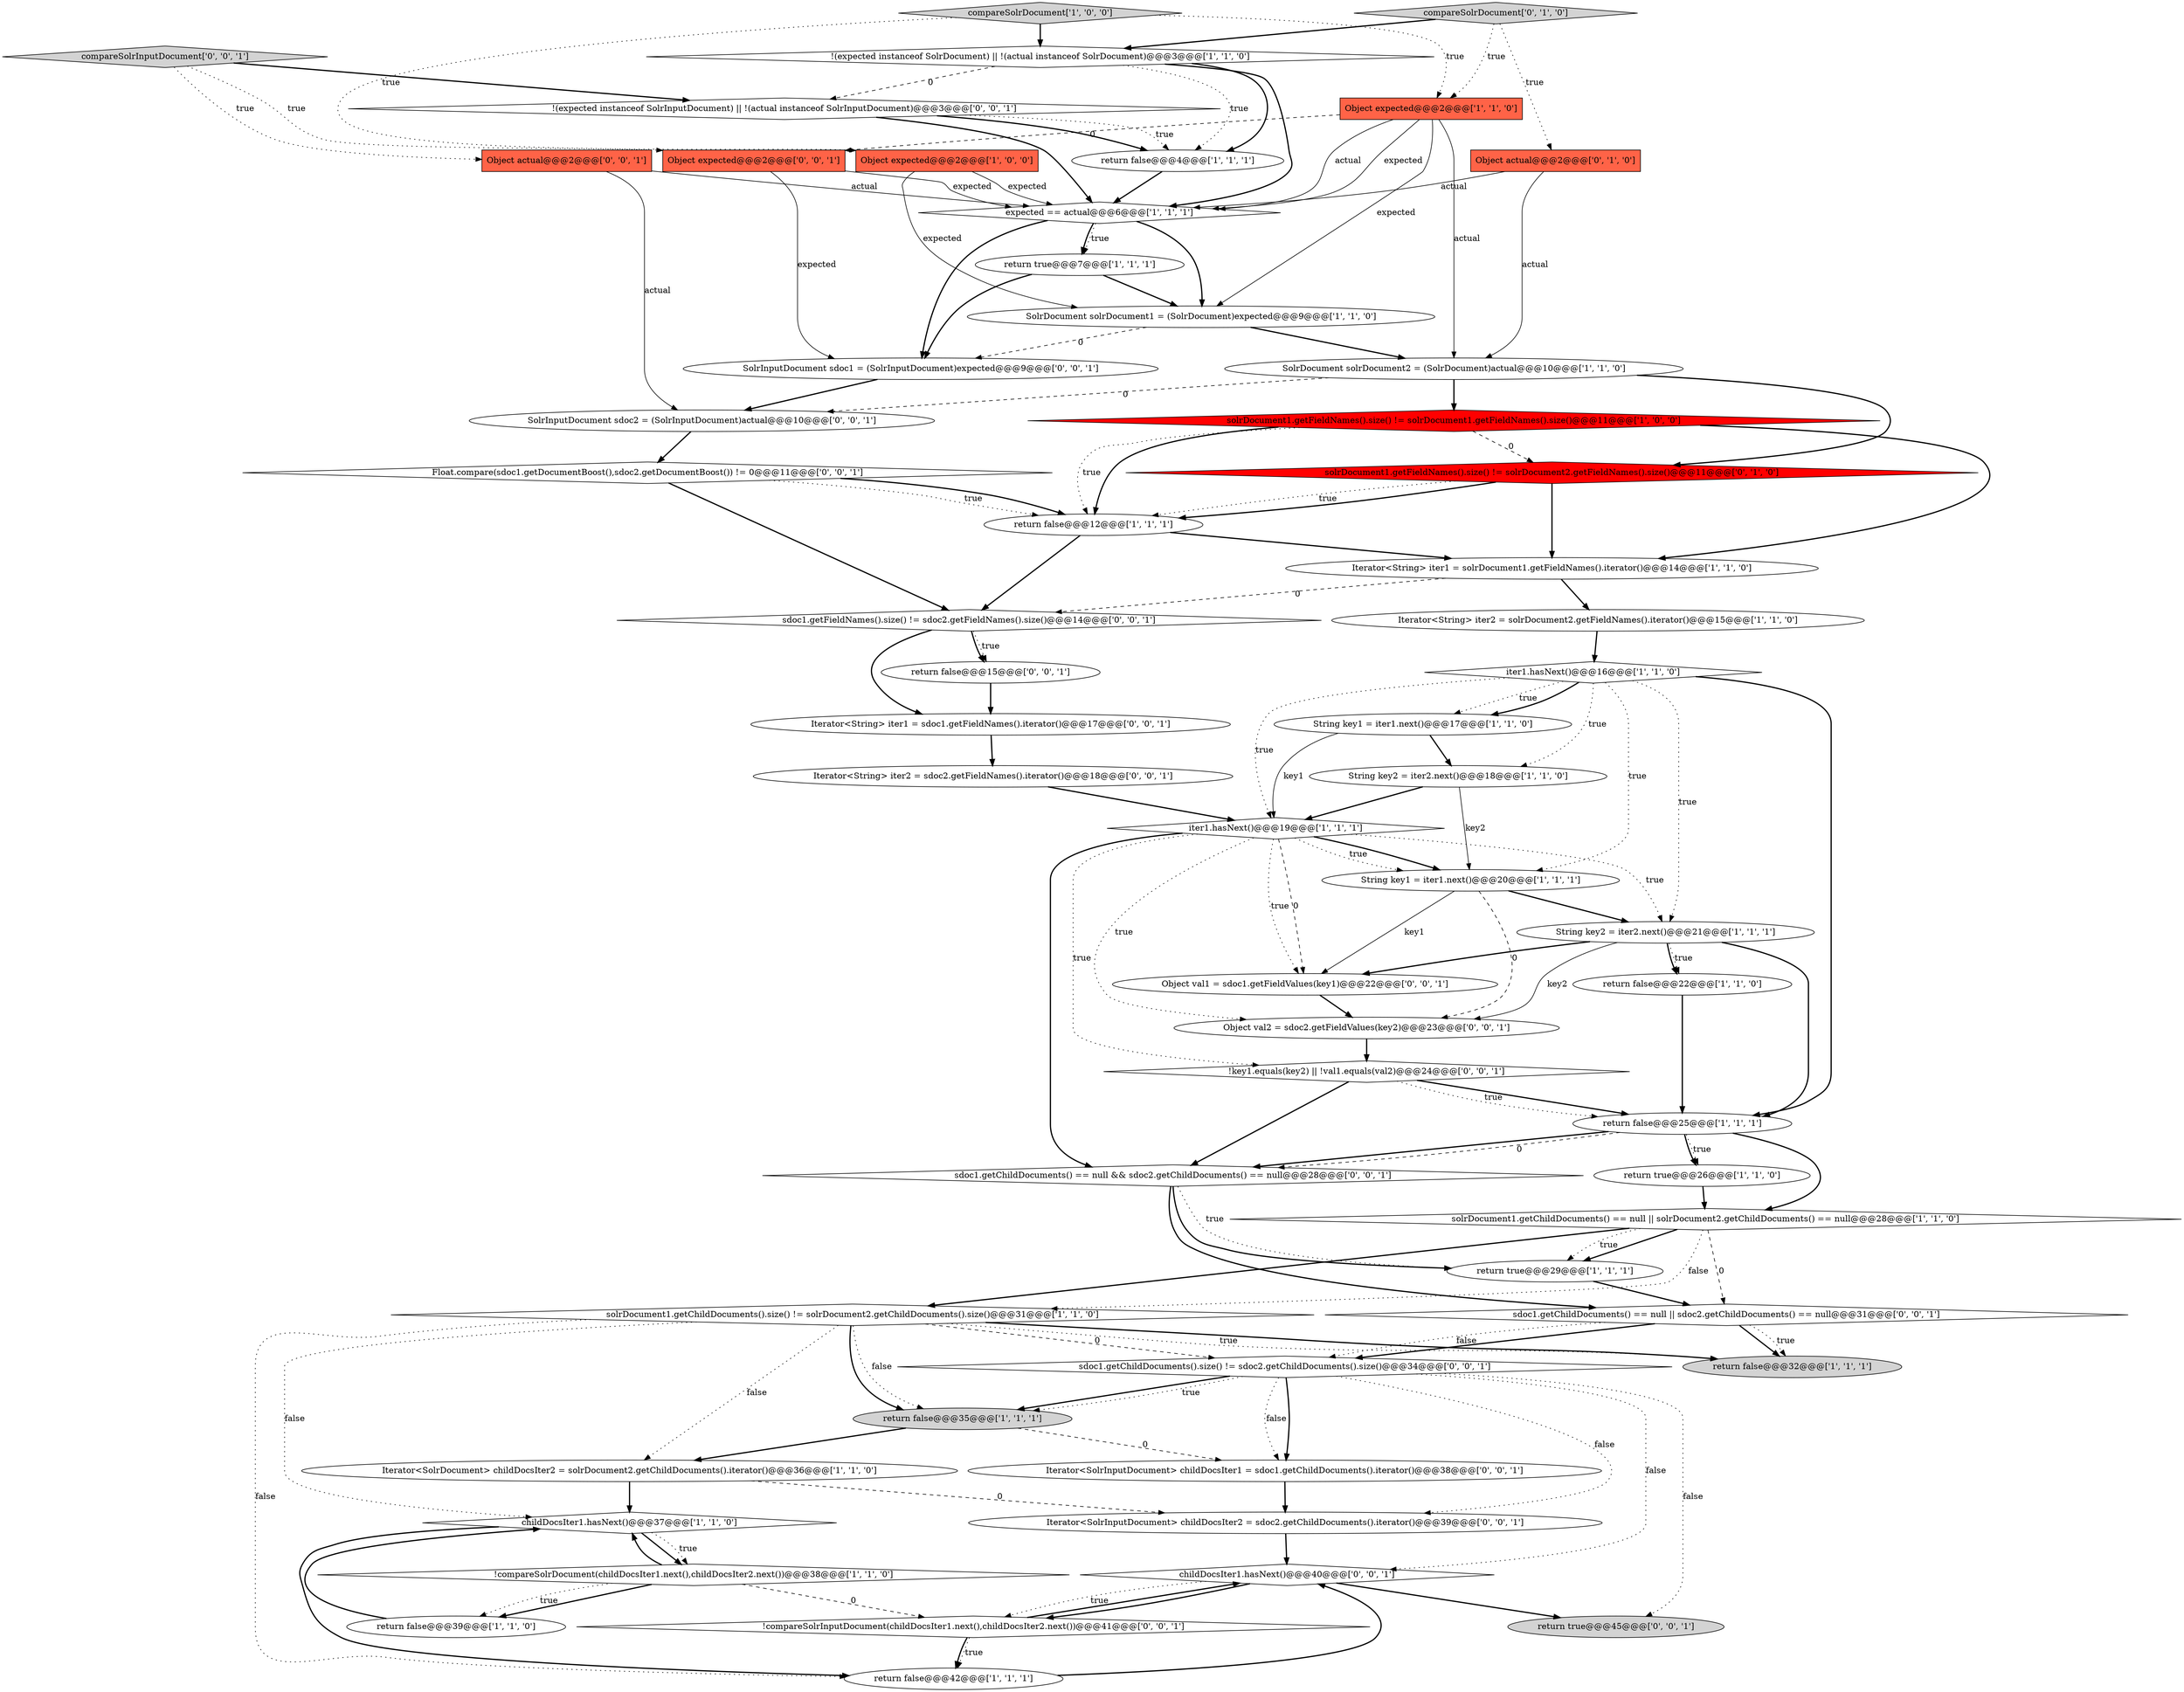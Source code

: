 digraph {
5 [style = filled, label = "SolrDocument solrDocument1 = (SolrDocument)expected@@@9@@@['1', '1', '0']", fillcolor = white, shape = ellipse image = "AAA0AAABBB1BBB"];
43 [style = filled, label = "return false@@@15@@@['0', '0', '1']", fillcolor = white, shape = ellipse image = "AAA0AAABBB3BBB"];
35 [style = filled, label = "Object actual@@@2@@@['0', '0', '1']", fillcolor = tomato, shape = box image = "AAA0AAABBB3BBB"];
55 [style = filled, label = "Object val1 = sdoc1.getFieldValues(key1)@@@22@@@['0', '0', '1']", fillcolor = white, shape = ellipse image = "AAA0AAABBB3BBB"];
22 [style = filled, label = "String key1 = iter1.next()@@@20@@@['1', '1', '1']", fillcolor = white, shape = ellipse image = "AAA0AAABBB1BBB"];
25 [style = filled, label = "return false@@@32@@@['1', '1', '1']", fillcolor = lightgray, shape = ellipse image = "AAA0AAABBB1BBB"];
38 [style = filled, label = "Iterator<SolrInputDocument> childDocsIter1 = sdoc1.getChildDocuments().iterator()@@@38@@@['0', '0', '1']", fillcolor = white, shape = ellipse image = "AAA0AAABBB3BBB"];
53 [style = filled, label = "Iterator<String> iter1 = sdoc1.getFieldNames().iterator()@@@17@@@['0', '0', '1']", fillcolor = white, shape = ellipse image = "AAA0AAABBB3BBB"];
29 [style = filled, label = "return false@@@22@@@['1', '1', '0']", fillcolor = white, shape = ellipse image = "AAA0AAABBB1BBB"];
18 [style = filled, label = "solrDocument1.getChildDocuments() == null || solrDocument2.getChildDocuments() == null@@@28@@@['1', '1', '0']", fillcolor = white, shape = diamond image = "AAA0AAABBB1BBB"];
20 [style = filled, label = "iter1.hasNext()@@@16@@@['1', '1', '0']", fillcolor = white, shape = diamond image = "AAA0AAABBB1BBB"];
32 [style = filled, label = "Object actual@@@2@@@['0', '1', '0']", fillcolor = tomato, shape = box image = "AAA0AAABBB2BBB"];
50 [style = filled, label = "SolrInputDocument sdoc2 = (SolrInputDocument)actual@@@10@@@['0', '0', '1']", fillcolor = white, shape = ellipse image = "AAA0AAABBB3BBB"];
1 [style = filled, label = "SolrDocument solrDocument2 = (SolrDocument)actual@@@10@@@['1', '1', '0']", fillcolor = white, shape = ellipse image = "AAA0AAABBB1BBB"];
16 [style = filled, label = "Iterator<SolrDocument> childDocsIter2 = solrDocument2.getChildDocuments().iterator()@@@36@@@['1', '1', '0']", fillcolor = white, shape = ellipse image = "AAA0AAABBB1BBB"];
44 [style = filled, label = "!(expected instanceof SolrInputDocument) || !(actual instanceof SolrInputDocument)@@@3@@@['0', '0', '1']", fillcolor = white, shape = diamond image = "AAA0AAABBB3BBB"];
19 [style = filled, label = "solrDocument1.getFieldNames().size() != solrDocument1.getFieldNames().size()@@@11@@@['1', '0', '0']", fillcolor = red, shape = diamond image = "AAA1AAABBB1BBB"];
26 [style = filled, label = "return false@@@25@@@['1', '1', '1']", fillcolor = white, shape = ellipse image = "AAA0AAABBB1BBB"];
52 [style = filled, label = "!key1.equals(key2) || !val1.equals(val2)@@@24@@@['0', '0', '1']", fillcolor = white, shape = diamond image = "AAA0AAABBB3BBB"];
30 [style = filled, label = "compareSolrDocument['1', '0', '0']", fillcolor = lightgray, shape = diamond image = "AAA0AAABBB1BBB"];
39 [style = filled, label = "sdoc1.getChildDocuments().size() != sdoc2.getChildDocuments().size()@@@34@@@['0', '0', '1']", fillcolor = white, shape = diamond image = "AAA0AAABBB3BBB"];
33 [style = filled, label = "compareSolrDocument['0', '1', '0']", fillcolor = lightgray, shape = diamond image = "AAA0AAABBB2BBB"];
0 [style = filled, label = "String key1 = iter1.next()@@@17@@@['1', '1', '0']", fillcolor = white, shape = ellipse image = "AAA0AAABBB1BBB"];
13 [style = filled, label = "Object expected@@@2@@@['1', '1', '0']", fillcolor = tomato, shape = box image = "AAA0AAABBB1BBB"];
23 [style = filled, label = "solrDocument1.getChildDocuments().size() != solrDocument2.getChildDocuments().size()@@@31@@@['1', '1', '0']", fillcolor = white, shape = diamond image = "AAA0AAABBB1BBB"];
48 [style = filled, label = "Iterator<String> iter2 = sdoc2.getFieldNames().iterator()@@@18@@@['0', '0', '1']", fillcolor = white, shape = ellipse image = "AAA0AAABBB3BBB"];
54 [style = filled, label = "sdoc1.getFieldNames().size() != sdoc2.getFieldNames().size()@@@14@@@['0', '0', '1']", fillcolor = white, shape = diamond image = "AAA0AAABBB3BBB"];
45 [style = filled, label = "Iterator<SolrInputDocument> childDocsIter2 = sdoc2.getChildDocuments().iterator()@@@39@@@['0', '0', '1']", fillcolor = white, shape = ellipse image = "AAA0AAABBB3BBB"];
12 [style = filled, label = "!(expected instanceof SolrDocument) || !(actual instanceof SolrDocument)@@@3@@@['1', '1', '0']", fillcolor = white, shape = diamond image = "AAA0AAABBB1BBB"];
49 [style = filled, label = "!compareSolrInputDocument(childDocsIter1.next(),childDocsIter2.next())@@@41@@@['0', '0', '1']", fillcolor = white, shape = diamond image = "AAA0AAABBB3BBB"];
7 [style = filled, label = "return false@@@42@@@['1', '1', '1']", fillcolor = white, shape = ellipse image = "AAA0AAABBB1BBB"];
11 [style = filled, label = "String key2 = iter2.next()@@@21@@@['1', '1', '1']", fillcolor = white, shape = ellipse image = "AAA0AAABBB1BBB"];
34 [style = filled, label = "solrDocument1.getFieldNames().size() != solrDocument2.getFieldNames().size()@@@11@@@['0', '1', '0']", fillcolor = red, shape = diamond image = "AAA1AAABBB2BBB"];
42 [style = filled, label = "compareSolrInputDocument['0', '0', '1']", fillcolor = lightgray, shape = diamond image = "AAA0AAABBB3BBB"];
46 [style = filled, label = "sdoc1.getChildDocuments() == null || sdoc2.getChildDocuments() == null@@@31@@@['0', '0', '1']", fillcolor = white, shape = diamond image = "AAA0AAABBB3BBB"];
15 [style = filled, label = "iter1.hasNext()@@@19@@@['1', '1', '1']", fillcolor = white, shape = diamond image = "AAA0AAABBB1BBB"];
31 [style = filled, label = "return true@@@29@@@['1', '1', '1']", fillcolor = white, shape = ellipse image = "AAA0AAABBB1BBB"];
6 [style = filled, label = "Iterator<String> iter2 = solrDocument2.getFieldNames().iterator()@@@15@@@['1', '1', '0']", fillcolor = white, shape = ellipse image = "AAA0AAABBB1BBB"];
36 [style = filled, label = "childDocsIter1.hasNext()@@@40@@@['0', '0', '1']", fillcolor = white, shape = diamond image = "AAA0AAABBB3BBB"];
47 [style = filled, label = "Float.compare(sdoc1.getDocumentBoost(),sdoc2.getDocumentBoost()) != 0@@@11@@@['0', '0', '1']", fillcolor = white, shape = diamond image = "AAA0AAABBB3BBB"];
51 [style = filled, label = "sdoc1.getChildDocuments() == null && sdoc2.getChildDocuments() == null@@@28@@@['0', '0', '1']", fillcolor = white, shape = diamond image = "AAA0AAABBB3BBB"];
14 [style = filled, label = "!compareSolrDocument(childDocsIter1.next(),childDocsIter2.next())@@@38@@@['1', '1', '0']", fillcolor = white, shape = diamond image = "AAA0AAABBB1BBB"];
4 [style = filled, label = "Object expected@@@2@@@['1', '0', '0']", fillcolor = tomato, shape = box image = "AAA0AAABBB1BBB"];
41 [style = filled, label = "Object val2 = sdoc2.getFieldValues(key2)@@@23@@@['0', '0', '1']", fillcolor = white, shape = ellipse image = "AAA0AAABBB3BBB"];
10 [style = filled, label = "return false@@@4@@@['1', '1', '1']", fillcolor = white, shape = ellipse image = "AAA0AAABBB1BBB"];
28 [style = filled, label = "expected == actual@@@6@@@['1', '1', '1']", fillcolor = white, shape = diamond image = "AAA0AAABBB1BBB"];
8 [style = filled, label = "String key2 = iter2.next()@@@18@@@['1', '1', '0']", fillcolor = white, shape = ellipse image = "AAA0AAABBB1BBB"];
40 [style = filled, label = "Object expected@@@2@@@['0', '0', '1']", fillcolor = tomato, shape = box image = "AAA0AAABBB3BBB"];
37 [style = filled, label = "SolrInputDocument sdoc1 = (SolrInputDocument)expected@@@9@@@['0', '0', '1']", fillcolor = white, shape = ellipse image = "AAA0AAABBB3BBB"];
3 [style = filled, label = "return false@@@39@@@['1', '1', '0']", fillcolor = white, shape = ellipse image = "AAA0AAABBB1BBB"];
9 [style = filled, label = "return false@@@35@@@['1', '1', '1']", fillcolor = lightgray, shape = ellipse image = "AAA0AAABBB1BBB"];
24 [style = filled, label = "return false@@@12@@@['1', '1', '1']", fillcolor = white, shape = ellipse image = "AAA0AAABBB1BBB"];
2 [style = filled, label = "return true@@@26@@@['1', '1', '0']", fillcolor = white, shape = ellipse image = "AAA0AAABBB1BBB"];
17 [style = filled, label = "Iterator<String> iter1 = solrDocument1.getFieldNames().iterator()@@@14@@@['1', '1', '0']", fillcolor = white, shape = ellipse image = "AAA0AAABBB1BBB"];
56 [style = filled, label = "return true@@@45@@@['0', '0', '1']", fillcolor = lightgray, shape = ellipse image = "AAA0AAABBB3BBB"];
21 [style = filled, label = "childDocsIter1.hasNext()@@@37@@@['1', '1', '0']", fillcolor = white, shape = diamond image = "AAA0AAABBB1BBB"];
27 [style = filled, label = "return true@@@7@@@['1', '1', '1']", fillcolor = white, shape = ellipse image = "AAA0AAABBB1BBB"];
23->7 [style = dotted, label="false"];
14->3 [style = bold, label=""];
40->28 [style = solid, label="expected"];
4->5 [style = solid, label="expected"];
51->31 [style = dotted, label="true"];
46->25 [style = bold, label=""];
20->11 [style = dotted, label="true"];
20->26 [style = bold, label=""];
39->9 [style = bold, label=""];
20->0 [style = dotted, label="true"];
20->0 [style = bold, label=""];
11->29 [style = bold, label=""];
18->46 [style = dashed, label="0"];
44->10 [style = dotted, label="true"];
9->16 [style = bold, label=""];
26->51 [style = bold, label=""];
49->7 [style = dotted, label="true"];
19->24 [style = bold, label=""];
19->34 [style = dashed, label="0"];
12->10 [style = bold, label=""];
42->44 [style = bold, label=""];
34->24 [style = bold, label=""];
23->39 [style = dashed, label="0"];
34->17 [style = bold, label=""];
43->53 [style = bold, label=""];
13->1 [style = solid, label="actual"];
24->17 [style = bold, label=""];
0->8 [style = bold, label=""];
14->3 [style = dotted, label="true"];
39->38 [style = bold, label=""];
12->44 [style = dashed, label="0"];
54->53 [style = bold, label=""];
28->27 [style = dotted, label="true"];
27->5 [style = bold, label=""];
31->46 [style = bold, label=""];
20->15 [style = dotted, label="true"];
49->36 [style = bold, label=""];
53->48 [style = bold, label=""];
22->41 [style = dashed, label="0"];
18->31 [style = bold, label=""];
39->36 [style = dotted, label="false"];
23->25 [style = bold, label=""];
39->9 [style = dotted, label="true"];
33->13 [style = dotted, label="true"];
39->45 [style = dotted, label="false"];
28->5 [style = bold, label=""];
28->37 [style = bold, label=""];
55->41 [style = bold, label=""];
12->28 [style = bold, label=""];
13->5 [style = solid, label="expected"];
33->32 [style = dotted, label="true"];
26->2 [style = dotted, label="true"];
8->22 [style = solid, label="key2"];
23->9 [style = dotted, label="false"];
15->52 [style = dotted, label="true"];
2->18 [style = bold, label=""];
38->45 [style = bold, label=""];
35->50 [style = solid, label="actual"];
13->40 [style = dashed, label="0"];
46->39 [style = bold, label=""];
29->26 [style = bold, label=""];
5->1 [style = bold, label=""];
15->41 [style = dotted, label="true"];
12->10 [style = dotted, label="true"];
47->54 [style = bold, label=""];
36->49 [style = bold, label=""];
16->45 [style = dashed, label="0"];
21->7 [style = bold, label=""];
20->22 [style = dotted, label="true"];
52->51 [style = bold, label=""];
1->19 [style = bold, label=""];
22->11 [style = bold, label=""];
14->21 [style = bold, label=""];
46->25 [style = dotted, label="true"];
5->37 [style = dashed, label="0"];
11->26 [style = bold, label=""];
52->26 [style = bold, label=""];
8->15 [style = bold, label=""];
34->24 [style = dotted, label="true"];
18->23 [style = bold, label=""];
17->6 [style = bold, label=""];
54->43 [style = bold, label=""];
11->29 [style = dotted, label="true"];
45->36 [style = bold, label=""];
40->37 [style = solid, label="expected"];
30->4 [style = dotted, label="true"];
19->17 [style = bold, label=""];
19->24 [style = dotted, label="true"];
33->12 [style = bold, label=""];
23->16 [style = dotted, label="false"];
42->40 [style = dotted, label="true"];
15->22 [style = bold, label=""];
36->49 [style = dotted, label="true"];
6->20 [style = bold, label=""];
27->37 [style = bold, label=""];
30->12 [style = bold, label=""];
1->34 [style = bold, label=""];
30->13 [style = dotted, label="true"];
47->24 [style = bold, label=""];
11->41 [style = solid, label="key2"];
49->7 [style = bold, label=""];
15->11 [style = dotted, label="true"];
35->28 [style = solid, label="actual"];
54->43 [style = dotted, label="true"];
3->21 [style = bold, label=""];
4->28 [style = solid, label="expected"];
11->55 [style = bold, label=""];
46->39 [style = dotted, label="false"];
23->25 [style = dotted, label="true"];
7->36 [style = bold, label=""];
1->50 [style = dashed, label="0"];
9->38 [style = dashed, label="0"];
21->14 [style = bold, label=""];
18->23 [style = dotted, label="false"];
39->38 [style = dotted, label="false"];
36->56 [style = bold, label=""];
26->51 [style = dashed, label="0"];
10->28 [style = bold, label=""];
13->28 [style = solid, label="expected"];
39->56 [style = dotted, label="false"];
20->8 [style = dotted, label="true"];
32->1 [style = solid, label="actual"];
44->10 [style = bold, label=""];
32->28 [style = solid, label="actual"];
15->22 [style = dotted, label="true"];
22->55 [style = solid, label="key1"];
51->46 [style = bold, label=""];
24->54 [style = bold, label=""];
41->52 [style = bold, label=""];
23->21 [style = dotted, label="false"];
26->2 [style = bold, label=""];
15->55 [style = dashed, label="0"];
0->15 [style = solid, label="key1"];
50->47 [style = bold, label=""];
16->21 [style = bold, label=""];
44->28 [style = bold, label=""];
21->14 [style = dotted, label="true"];
48->15 [style = bold, label=""];
13->28 [style = solid, label="actual"];
42->35 [style = dotted, label="true"];
15->55 [style = dotted, label="true"];
28->27 [style = bold, label=""];
51->31 [style = bold, label=""];
18->31 [style = dotted, label="true"];
14->49 [style = dashed, label="0"];
52->26 [style = dotted, label="true"];
23->9 [style = bold, label=""];
47->24 [style = dotted, label="true"];
37->50 [style = bold, label=""];
17->54 [style = dashed, label="0"];
26->18 [style = bold, label=""];
15->51 [style = bold, label=""];
}
